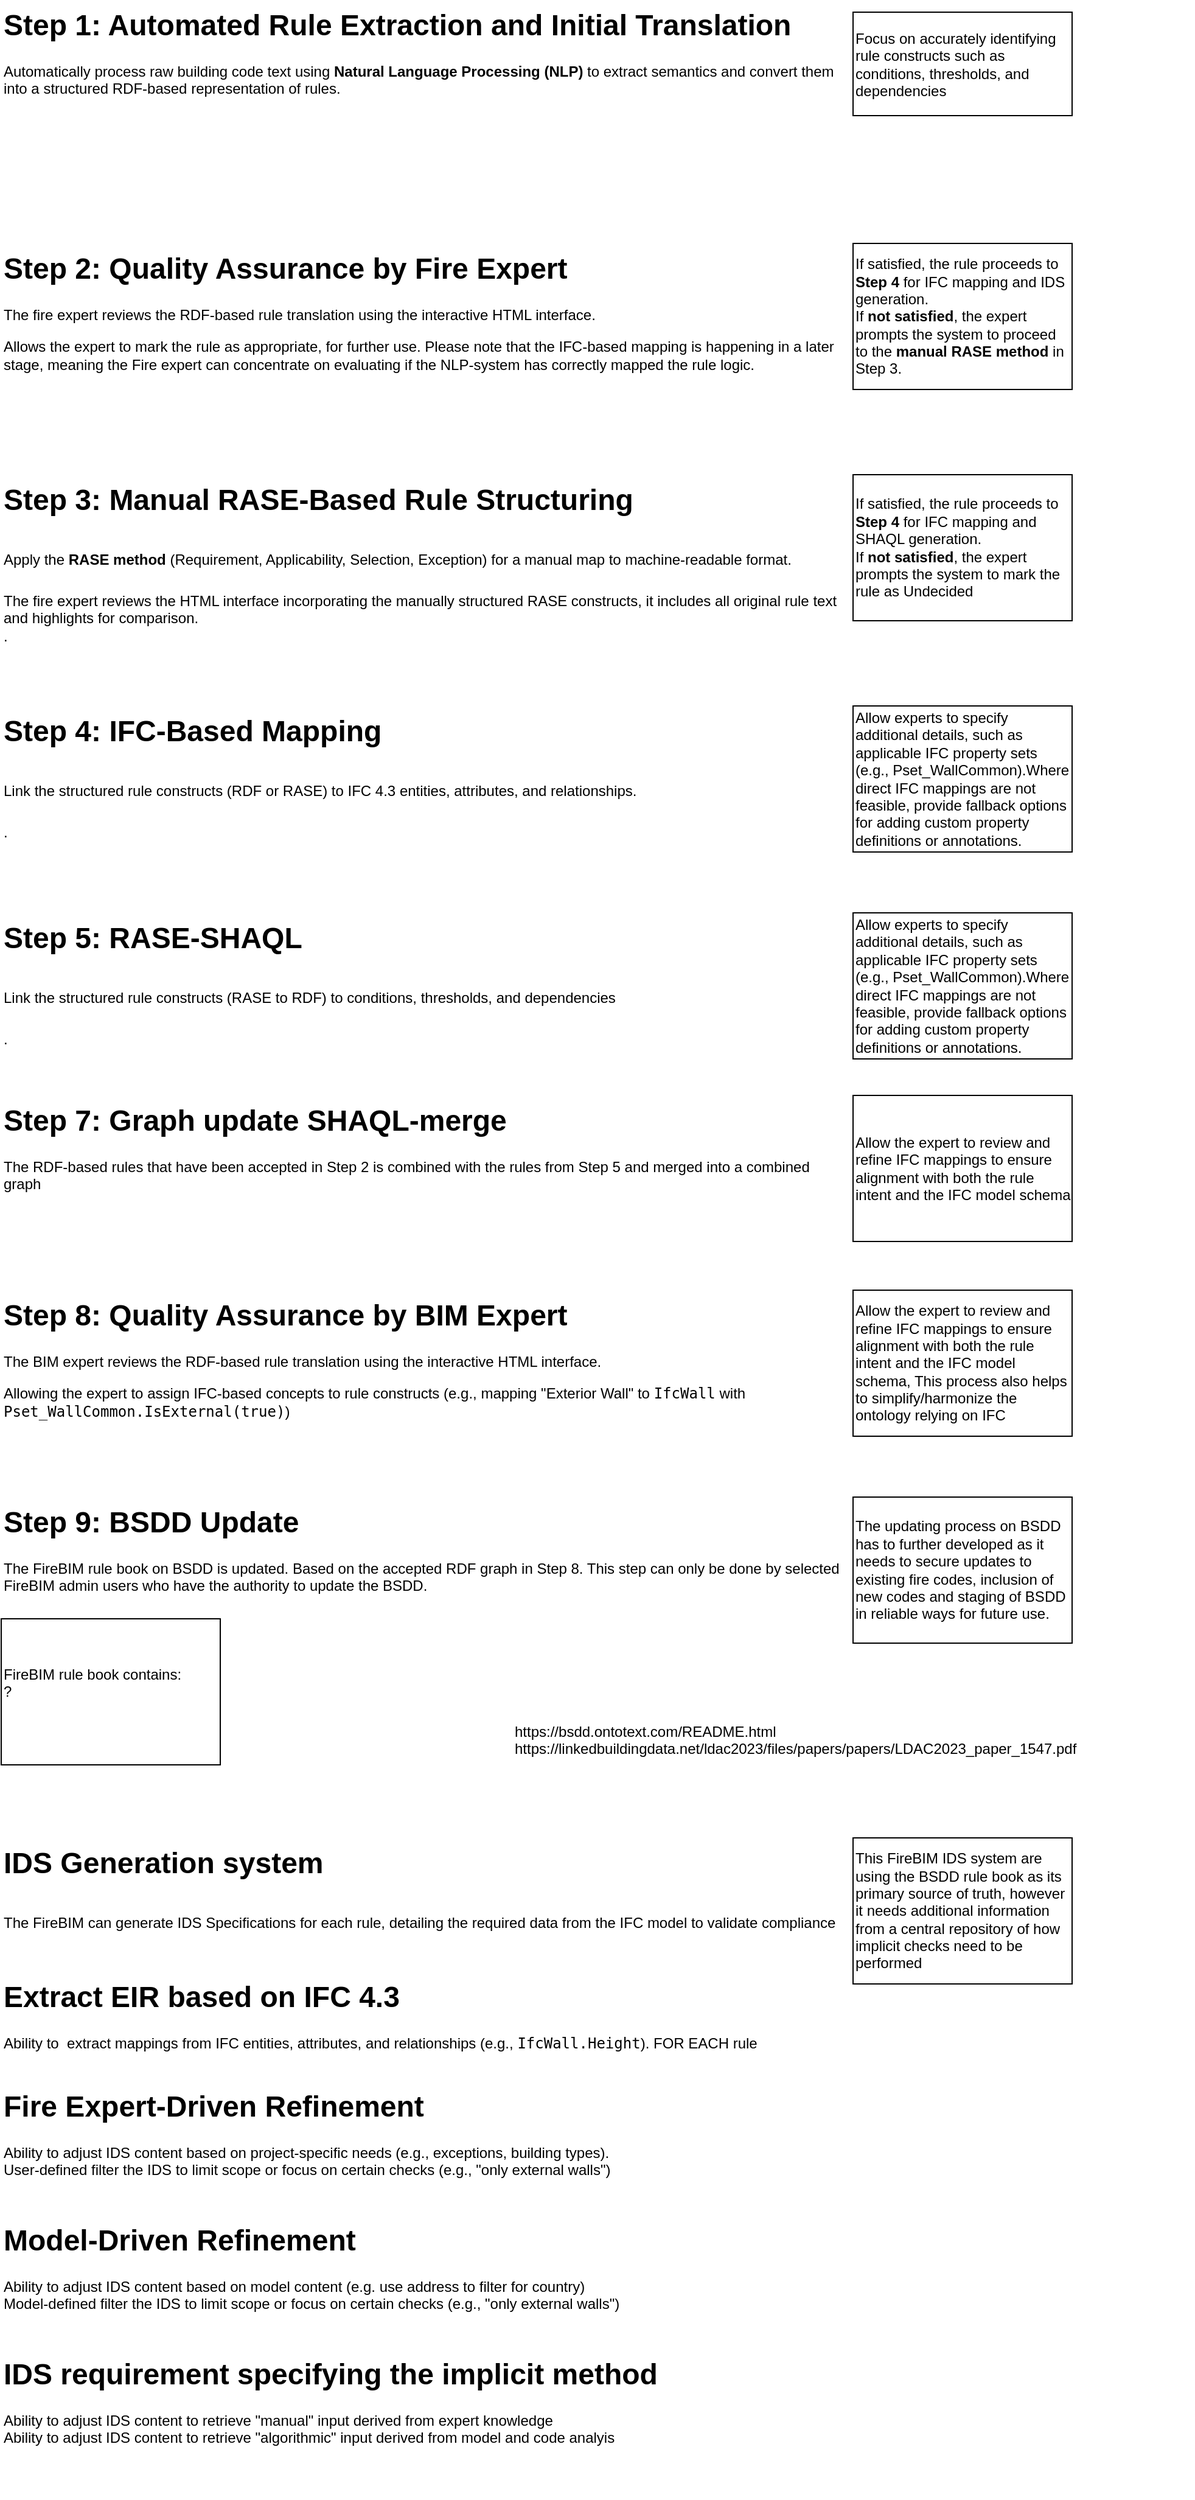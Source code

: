 <mxfile version="24.8.6">
  <diagram name="Page-1" id="r5hVRslawZsMWMXb4wWY">
    <mxGraphModel dx="1434" dy="858" grid="1" gridSize="10" guides="1" tooltips="1" connect="1" arrows="1" fold="1" page="1" pageScale="1" pageWidth="850" pageHeight="1100" math="0" shadow="0">
      <root>
        <mxCell id="0" />
        <mxCell id="1" parent="0" />
        <mxCell id="cowbU3c1tZKaxY06-JKs-1" value="&lt;h1 style=&quot;margin-top: 0px;&quot;&gt;Step 1: Automated Rule Extraction and Initial Translation&lt;/h1&gt;&lt;p&gt;&lt;span style=&quot;background-color: initial;&quot;&gt;Automatically process raw building code text using &lt;/span&gt;&lt;strong style=&quot;background-color: initial;&quot;&gt;Natural Language Processing (NLP)&lt;/strong&gt;&lt;span style=&quot;background-color: initial;&quot;&gt; to extract semantics and convert them into a structured RDF-based representation of rules.&lt;/span&gt;&lt;/p&gt;" style="text;html=1;whiteSpace=wrap;overflow=hidden;rounded=0;" vertex="1" parent="1">
          <mxGeometry x="40" y="50" width="700" height="130" as="geometry" />
        </mxCell>
        <mxCell id="cowbU3c1tZKaxY06-JKs-2" value="Focus on accurately identifying rule constructs such as conditions, thresholds, and dependencies" style="rounded=0;whiteSpace=wrap;html=1;align=left;" vertex="1" parent="1">
          <mxGeometry x="740" y="60" width="180" height="85" as="geometry" />
        </mxCell>
        <mxCell id="cowbU3c1tZKaxY06-JKs-3" value="&lt;h1 style=&quot;margin-top: 0px;&quot;&gt;Step 2: Quality Assurance by Fire Expert&lt;/h1&gt;&lt;p&gt;The fire expert reviews the RDF-based rule translation using the interactive HTML interface.&lt;/p&gt;&lt;p&gt;Allows the expert to mark the rule as appropriate, for further use. Please note that the IFC-based mapping is happening in a later stage, meaning the Fire expert can concentrate on evaluating if the NLP-system has correctly mapped the rule logic.&amp;nbsp;&amp;nbsp;&lt;/p&gt;" style="text;html=1;whiteSpace=wrap;overflow=hidden;rounded=0;" vertex="1" parent="1">
          <mxGeometry x="40" y="250" width="700" height="120" as="geometry" />
        </mxCell>
        <mxCell id="cowbU3c1tZKaxY06-JKs-5" value="If satisfied, the rule proceeds to &lt;strong&gt;Step 4&lt;/strong&gt; for IFC mapping and IDS generation.&lt;div&gt;If &lt;strong&gt;not satisfied&lt;/strong&gt;, the expert prompts the system to proceed to the &lt;strong&gt;manual RASE method&lt;/strong&gt; in Step 3.&lt;/div&gt;" style="rounded=0;whiteSpace=wrap;html=1;align=left;" vertex="1" parent="1">
          <mxGeometry x="740" y="250" width="180" height="120" as="geometry" />
        </mxCell>
        <mxCell id="cowbU3c1tZKaxY06-JKs-6" value="&lt;h1 style=&quot;margin-top: 0px;&quot;&gt;Step 3:&amp;nbsp;&lt;span style=&quot;background-color: initial;&quot;&gt;Manual RASE-Based Rule Structuring&lt;/span&gt;&lt;/h1&gt;&lt;h1 style=&quot;margin-top: 0px;&quot;&gt;&lt;span style=&quot;background-color: initial; font-size: 12px; font-weight: normal;&quot;&gt;Apply the &lt;/span&gt;&lt;strong style=&quot;background-color: initial; font-size: 12px;&quot;&gt;RASE method&lt;/strong&gt;&lt;span style=&quot;background-color: initial; font-size: 12px; font-weight: normal;&quot;&gt; (Requirement, Applicability, Selection, Exception) for a manual map to&lt;/span&gt;&lt;span style=&quot;background-color: initial; font-size: 12px; font-weight: normal;&quot;&gt;&amp;nbsp;machine-readable format&lt;/span&gt;&lt;span style=&quot;background-color: initial; font-size: 12px; font-weight: normal;&quot;&gt;.&lt;/span&gt;&lt;/h1&gt;&lt;div&gt;&lt;span style=&quot;background-color: initial;&quot;&gt;The fire expert reviews the&amp;nbsp;&lt;/span&gt;HTML interface incorporating the manually structured RASE constructs, it includes all original rule text and highlights for comparison.&lt;span style=&quot;background-color: initial; font-size: 12px; font-weight: normal;&quot;&gt;&lt;/span&gt;&lt;/div&gt;&lt;div&gt;.&lt;/div&gt;" style="text;html=1;whiteSpace=wrap;overflow=hidden;rounded=0;" vertex="1" parent="1">
          <mxGeometry x="40" y="440" width="700" height="150" as="geometry" />
        </mxCell>
        <mxCell id="cowbU3c1tZKaxY06-JKs-7" value="If satisfied, the rule proceeds to &lt;strong&gt;Step 4&lt;/strong&gt; for IFC mapping and SHAQL generation.&lt;div&gt;If &lt;strong&gt;not satisfied&lt;/strong&gt;, the expert prompts the system to mark the rule as Undecided&lt;/div&gt;" style="rounded=0;whiteSpace=wrap;html=1;align=left;" vertex="1" parent="1">
          <mxGeometry x="740" y="440" width="180" height="120" as="geometry" />
        </mxCell>
        <mxCell id="cowbU3c1tZKaxY06-JKs-8" value="&lt;h1 style=&quot;margin-top: 0px;&quot;&gt;Step 4:&amp;nbsp;&lt;span style=&quot;background-color: initial;&quot;&gt;IFC-Based Mapping&lt;/span&gt;&lt;/h1&gt;&lt;h1 style=&quot;margin-top: 0px;&quot;&gt;&lt;span style=&quot;font-size: 12px; font-weight: 400;&quot;&gt;Link the structured rule constructs (RDF or RASE) to IFC 4.3 entities, attributes, and relationships.&lt;/span&gt;&lt;/h1&gt;&lt;div&gt;.&lt;/div&gt;" style="text;html=1;whiteSpace=wrap;overflow=hidden;rounded=0;" vertex="1" parent="1">
          <mxGeometry x="40" y="630" width="700" height="150" as="geometry" />
        </mxCell>
        <mxCell id="cowbU3c1tZKaxY06-JKs-9" value="Allow experts to specify additional details, such as applicable IFC property sets (e.g., Pset_WallCommon).Where direct IFC mappings are not feasible, provide fallback options for adding custom property definitions or annotations." style="rounded=0;whiteSpace=wrap;html=1;align=left;" vertex="1" parent="1">
          <mxGeometry x="740" y="630" width="180" height="120" as="geometry" />
        </mxCell>
        <mxCell id="cowbU3c1tZKaxY06-JKs-10" value="&lt;h1 style=&quot;margin-top: 0px;&quot;&gt;Step 5: RASE-SHAQL&lt;/h1&gt;&lt;h1 style=&quot;margin-top: 0px;&quot;&gt;&lt;span style=&quot;font-size: 12px; font-weight: 400;&quot;&gt;Link the structured rule constructs (RASE to RDF) to&amp;nbsp;&lt;/span&gt;&lt;span style=&quot;background-color: initial; font-size: 12px; font-weight: normal;&quot;&gt;conditions, thresholds, and dependencies&lt;/span&gt;&lt;/h1&gt;&lt;div&gt;.&lt;/div&gt;" style="text;html=1;whiteSpace=wrap;overflow=hidden;rounded=0;" vertex="1" parent="1">
          <mxGeometry x="40" y="800" width="700" height="150" as="geometry" />
        </mxCell>
        <mxCell id="cowbU3c1tZKaxY06-JKs-11" value="Allow experts to specify additional details, such as applicable IFC property sets (e.g., Pset_WallCommon).Where direct IFC mappings are not feasible, provide fallback options for adding custom property definitions or annotations." style="rounded=0;whiteSpace=wrap;html=1;align=left;" vertex="1" parent="1">
          <mxGeometry x="740" y="800" width="180" height="120" as="geometry" />
        </mxCell>
        <mxCell id="cowbU3c1tZKaxY06-JKs-12" value="&lt;h1 style=&quot;margin-top: 0px;&quot;&gt;Step 7: Graph update SHAQL-merge&lt;/h1&gt;&lt;p&gt;The RDF-based rules that have been accepted in Step 2 is combined with the rules from Step 5 and merged into a combined graph&amp;nbsp;&lt;/p&gt;" style="text;html=1;whiteSpace=wrap;overflow=hidden;rounded=0;" vertex="1" parent="1">
          <mxGeometry x="40" y="950" width="700" height="120" as="geometry" />
        </mxCell>
        <mxCell id="cowbU3c1tZKaxY06-JKs-13" value="Allow the expert to review and refine IFC mappings to ensure alignment with both the rule intent and the IFC model schema" style="rounded=0;whiteSpace=wrap;html=1;align=left;" vertex="1" parent="1">
          <mxGeometry x="740" y="950" width="180" height="120" as="geometry" />
        </mxCell>
        <mxCell id="cowbU3c1tZKaxY06-JKs-14" value="&lt;h1 style=&quot;margin-top: 0px;&quot;&gt;Step 8: Quality Assurance by BIM Expert&lt;/h1&gt;&lt;p&gt;The BIM expert reviews the RDF-based rule translation using the interactive HTML interface.&lt;/p&gt;&lt;p&gt;Allowing the expert to assign IFC-based concepts to rule constructs (e.g., mapping &quot;Exterior Wall&quot; to &lt;code&gt;IfcWall&lt;/code&gt; with &lt;code&gt;Pset_WallCommon.IsExternal(true)&lt;/code&gt;)&lt;/p&gt;" style="text;html=1;whiteSpace=wrap;overflow=hidden;rounded=0;" vertex="1" parent="1">
          <mxGeometry x="40" y="1110" width="700" height="120" as="geometry" />
        </mxCell>
        <mxCell id="cowbU3c1tZKaxY06-JKs-15" value="Allow the expert to review and refine IFC mappings to ensure alignment with both the rule intent and the IFC model schema, This process also helps to simplify/harmonize the ontology relying on IFC" style="rounded=0;whiteSpace=wrap;html=1;align=left;" vertex="1" parent="1">
          <mxGeometry x="740" y="1110" width="180" height="120" as="geometry" />
        </mxCell>
        <mxCell id="cowbU3c1tZKaxY06-JKs-16" value="&lt;h1 style=&quot;margin-top: 0px;&quot;&gt;Step 9: BSDD Update&lt;/h1&gt;&lt;p&gt;The FireBIM rule book on BSDD is updated. Based on the accepted RDF graph in Step 8. This step can only be done by selected FireBIM admin users who have the authority to update the BSDD.&amp;nbsp;&lt;br&gt;&amp;nbsp;&amp;nbsp;&lt;/p&gt;" style="text;html=1;whiteSpace=wrap;overflow=hidden;rounded=0;" vertex="1" parent="1">
          <mxGeometry x="40" y="1280" width="700" height="120" as="geometry" />
        </mxCell>
        <mxCell id="cowbU3c1tZKaxY06-JKs-17" value="The updating process on BSDD has to further developed as it needs to secure updates to existing fire codes, inclusion of new codes and staging of BSDD in reliable ways for future use." style="rounded=0;whiteSpace=wrap;html=1;align=left;" vertex="1" parent="1">
          <mxGeometry x="740" y="1280" width="180" height="120" as="geometry" />
        </mxCell>
        <mxCell id="cowbU3c1tZKaxY06-JKs-18" value="&lt;h1 style=&quot;margin-top: 0px;&quot;&gt;&lt;span style=&quot;background-color: initial;&quot;&gt;IDS Generation system&lt;/span&gt;&lt;/h1&gt;&lt;h1 style=&quot;margin-top: 0px;&quot;&gt;&lt;span style=&quot;background-color: initial; font-size: 12px; font-weight: normal;&quot;&gt;The FireBIM can g&lt;/span&gt;&lt;span style=&quot;background-color: initial; font-size: 12px; font-weight: normal;&quot;&gt;enerate IDS Specifications&amp;nbsp;&lt;/span&gt;&lt;span style=&quot;background-color: initial; font-size: 12px; font-weight: normal;&quot;&gt;for each rule, detailing the required data from the IFC model to validate compliance&lt;/span&gt;&lt;/h1&gt;" style="text;html=1;whiteSpace=wrap;overflow=hidden;rounded=0;" vertex="1" parent="1">
          <mxGeometry x="40" y="1560" width="700" height="120" as="geometry" />
        </mxCell>
        <mxCell id="cowbU3c1tZKaxY06-JKs-19" value="This FireBIM IDS system are using the BSDD rule book as its primary source of truth, however it needs additional information from a central repository of how implicit checks need to be performed" style="rounded=0;whiteSpace=wrap;html=1;align=left;" vertex="1" parent="1">
          <mxGeometry x="740" y="1560" width="180" height="120" as="geometry" />
        </mxCell>
        <mxCell id="cowbU3c1tZKaxY06-JKs-20" value="&lt;h1 style=&quot;margin-top: 0px;&quot;&gt;Extract EIR based on IFC 4.3&lt;/h1&gt;&lt;div&gt;Ability to&amp;nbsp; extract mappings from IFC entities, attributes, and relationships (e.g., &lt;code&gt;IfcWall.Height&lt;/code&gt;). FOR EACH rule&lt;/div&gt;&lt;p&gt;&amp;nbsp;&amp;nbsp;&lt;/p&gt;" style="text;html=1;whiteSpace=wrap;overflow=hidden;rounded=0;" vertex="1" parent="1">
          <mxGeometry x="40" y="1670" width="700" height="120" as="geometry" />
        </mxCell>
        <mxCell id="cowbU3c1tZKaxY06-JKs-21" value="FireBIM rule book contains:&lt;br&gt;?&lt;br&gt;&lt;div&gt;&lt;br&gt;&lt;/div&gt;" style="rounded=0;whiteSpace=wrap;html=1;align=left;" vertex="1" parent="1">
          <mxGeometry x="40" y="1380" width="180" height="120" as="geometry" />
        </mxCell>
        <UserObject label="https://bsdd.ontotext.com/README.html&#xa;https://linkedbuildingdata.net/ldac2023/files/papers/papers/LDAC2023_paper_1547.pdf" link="chrome-extension://efaidnbmnnnibpcajpcglclefindmkaj/https://linkedbuildingdata.net/ldac2023/files/papers/papers/LDAC2023_paper_1547.pdf" id="cowbU3c1tZKaxY06-JKs-22">
          <mxCell style="text;whiteSpace=wrap;" vertex="1" parent="1">
            <mxGeometry x="460" y="1459" width="560" height="50" as="geometry" />
          </mxCell>
        </UserObject>
        <mxCell id="cowbU3c1tZKaxY06-JKs-23" value="&lt;h1 style=&quot;margin-top: 0px;&quot;&gt;Fire Expert-Driven Refinement&lt;/h1&gt;&lt;div&gt;Ability to&amp;nbsp;&lt;span style=&quot;background-color: initial;&quot;&gt;adjust IDS content based on project-specific needs (e.g., exceptions, building types).&lt;/span&gt;&lt;br&gt;&lt;/div&gt;&lt;div&gt;User-defined filter the IDS to limit scope or focus on certain checks (e.g., &quot;only external walls&quot;)&lt;span style=&quot;background-color: initial;&quot;&gt;&lt;/span&gt;&lt;/div&gt;" style="text;html=1;whiteSpace=wrap;overflow=hidden;rounded=0;" vertex="1" parent="1">
          <mxGeometry x="40" y="1760" width="700" height="120" as="geometry" />
        </mxCell>
        <mxCell id="cowbU3c1tZKaxY06-JKs-24" value="&lt;h1 style=&quot;margin-top: 0px;&quot;&gt;Model-Driven Refinement&lt;/h1&gt;&lt;div&gt;Ability to&amp;nbsp;&lt;span style=&quot;background-color: initial;&quot;&gt;adjust IDS content based on model content (e.g. use address to filter for country)&lt;/span&gt;&lt;br&gt;&lt;/div&gt;&lt;div&gt;Model-defined filter the IDS to limit scope or focus on certain checks (e.g., &quot;only external walls&quot;)&lt;span style=&quot;background-color: initial;&quot;&gt;&lt;/span&gt;&lt;/div&gt;" style="text;html=1;whiteSpace=wrap;overflow=hidden;rounded=0;" vertex="1" parent="1">
          <mxGeometry x="40" y="1870" width="700" height="120" as="geometry" />
        </mxCell>
        <mxCell id="cowbU3c1tZKaxY06-JKs-25" value="&lt;h1 style=&quot;margin-top: 0px;&quot;&gt;IDS requirement specifying the implicit method&lt;/h1&gt;&lt;div&gt;Ability to&amp;nbsp;&lt;span style=&quot;background-color: initial;&quot;&gt;adjust IDS content to retrieve &quot;manual&quot; input derived from expert knowledge&lt;/span&gt;&lt;br&gt;&lt;/div&gt;&lt;div&gt;Ability to adjust IDS content to retrieve &quot;algorithmic&quot; input derived from model and code analyis&lt;/div&gt;" style="text;html=1;whiteSpace=wrap;overflow=hidden;rounded=0;" vertex="1" parent="1">
          <mxGeometry x="40" y="1980" width="700" height="120" as="geometry" />
        </mxCell>
      </root>
    </mxGraphModel>
  </diagram>
</mxfile>
